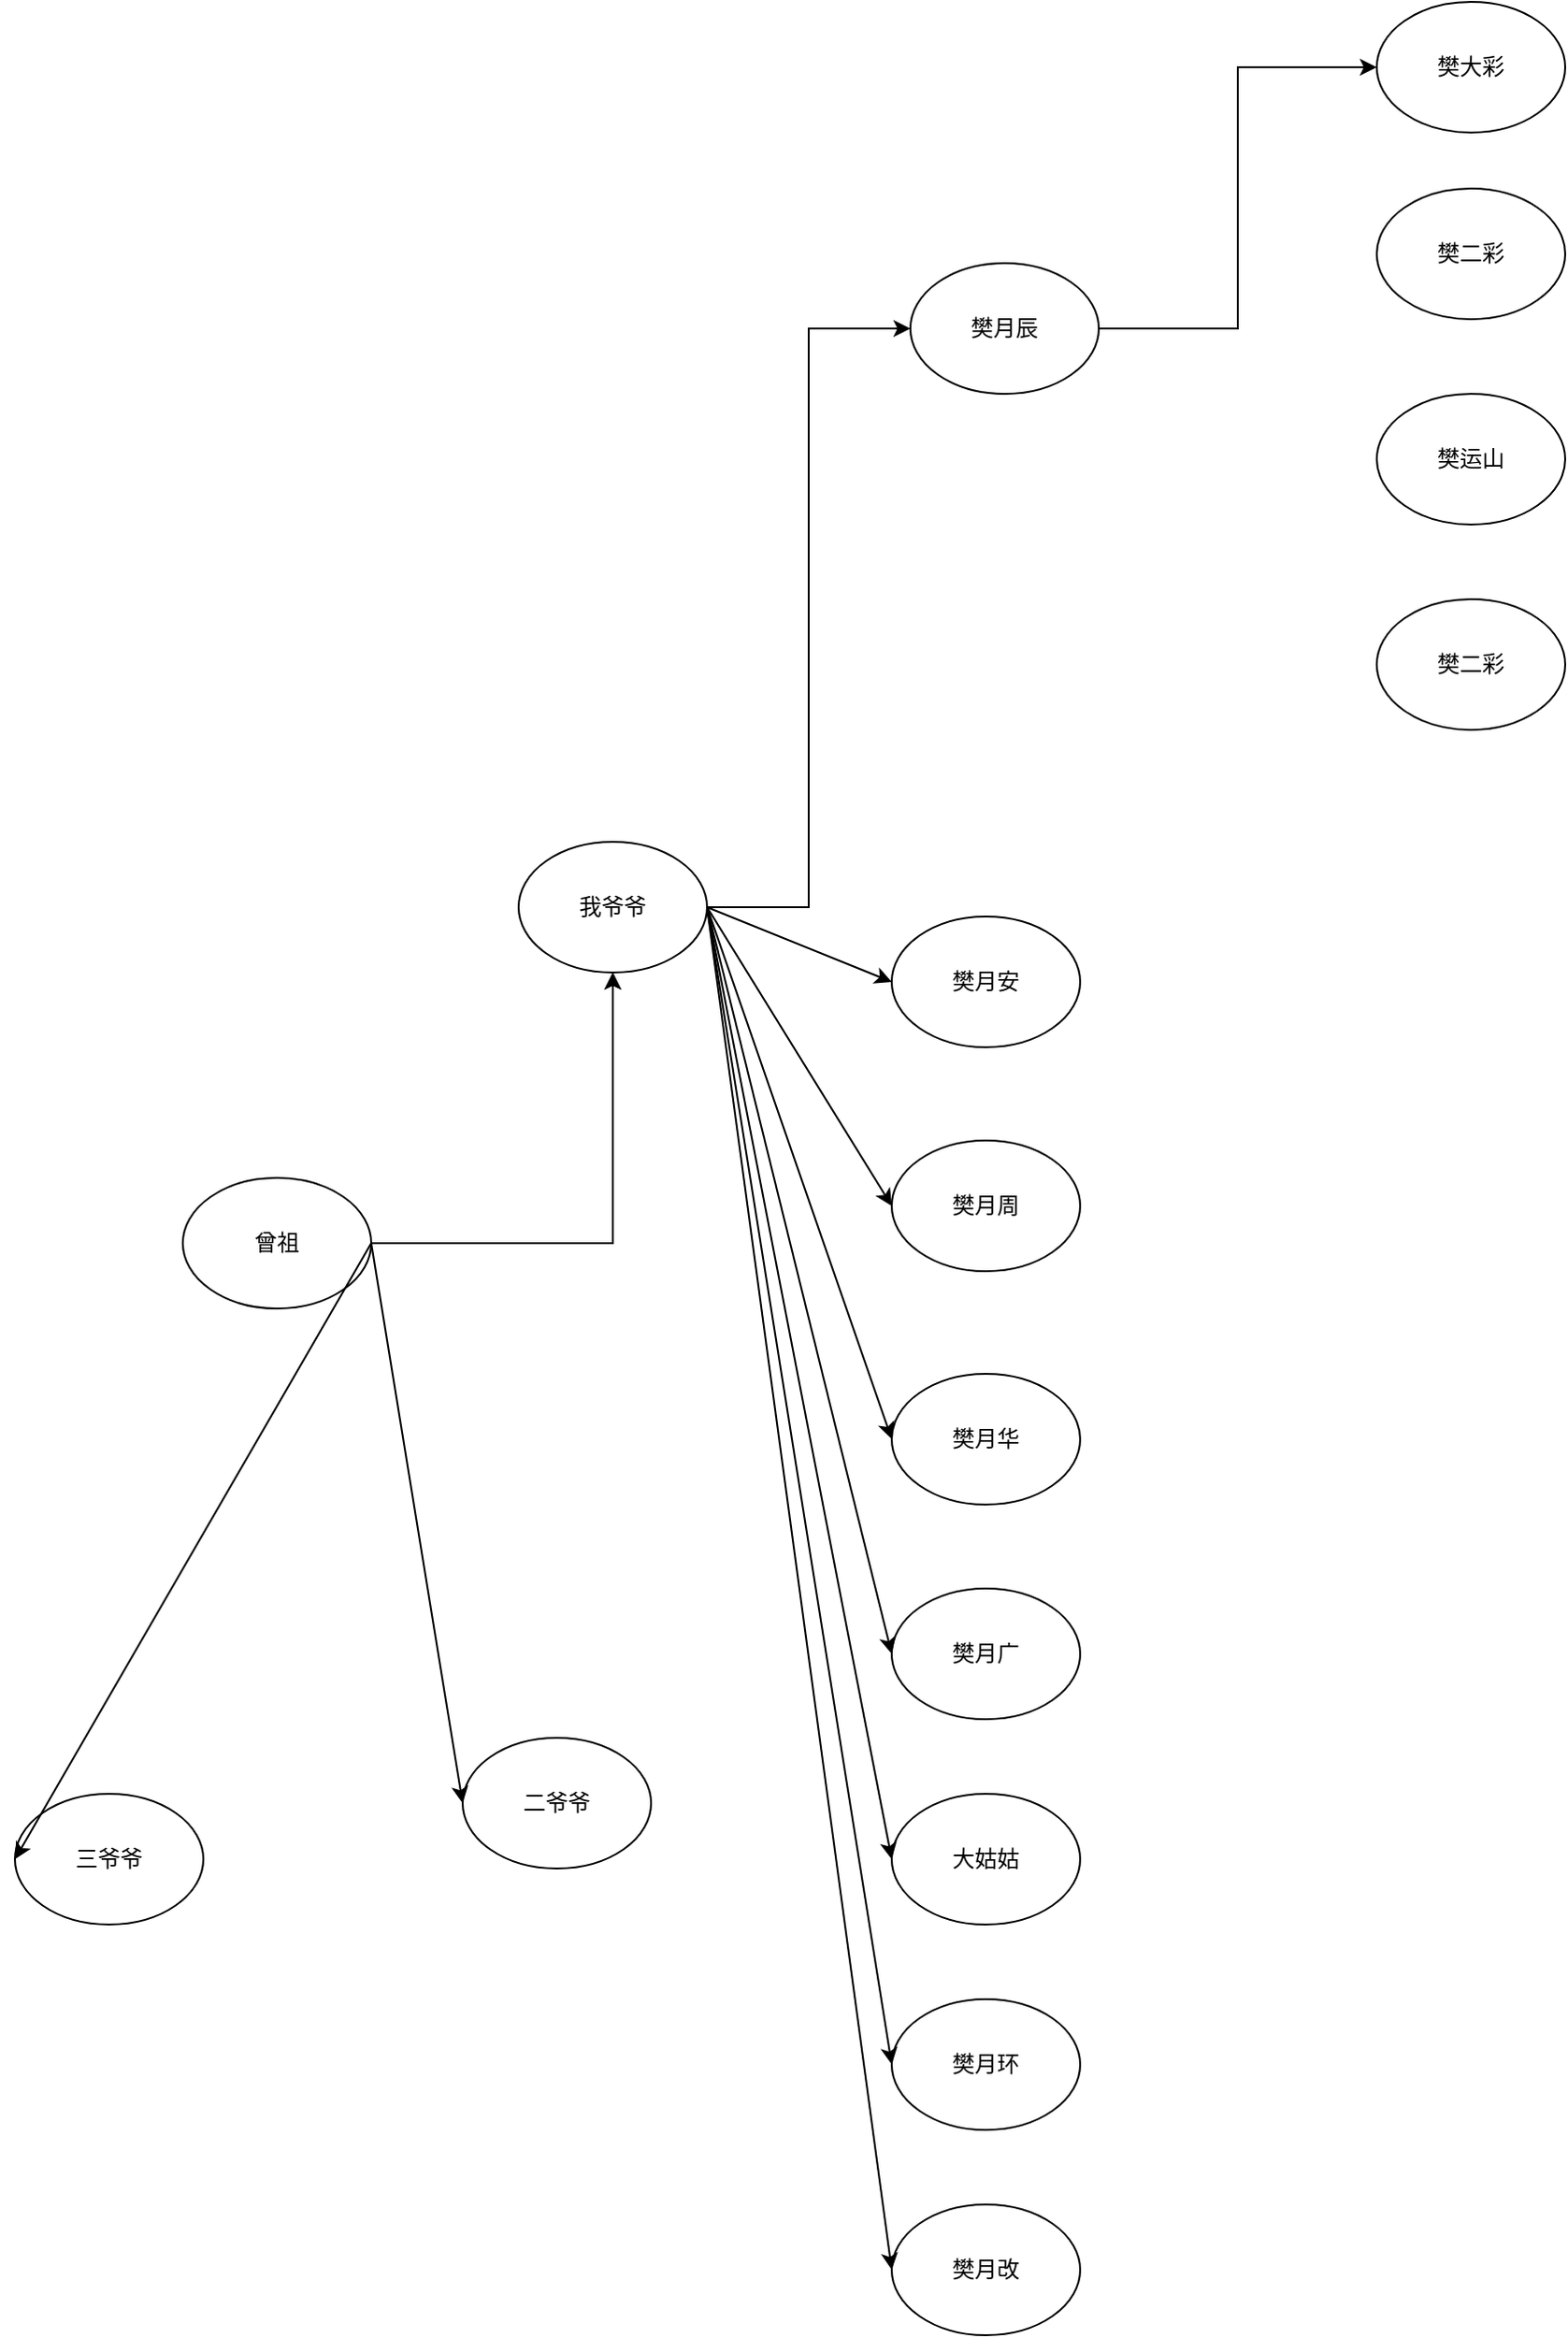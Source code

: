 <mxfile version="23.1.2" type="github">
  <diagram name="Page-1" id="822b0af5-4adb-64df-f703-e8dfc1f81529">
    <mxGraphModel dx="2578" dy="2291" grid="1" gridSize="10" guides="1" tooltips="1" connect="1" arrows="1" fold="1" page="1" pageScale="1" pageWidth="1100" pageHeight="850" background="none" math="0" shadow="0">
      <root>
        <mxCell id="0" />
        <mxCell id="1" parent="0" />
        <mxCell id="mrYq8TOZVtPHyVSn8t1D-2" value="" style="edgeStyle=orthogonalEdgeStyle;rounded=0;orthogonalLoop=1;jettySize=auto;html=1;" edge="1" parent="1" source="7d933b09d9755ecc-15" target="mrYq8TOZVtPHyVSn8t1D-1">
          <mxGeometry relative="1" as="geometry" />
        </mxCell>
        <mxCell id="mrYq8TOZVtPHyVSn8t1D-3" value="" style="edgeStyle=orthogonalEdgeStyle;rounded=0;orthogonalLoop=1;jettySize=auto;html=1;" edge="1" parent="1" source="7d933b09d9755ecc-15" target="mrYq8TOZVtPHyVSn8t1D-1">
          <mxGeometry relative="1" as="geometry" />
        </mxCell>
        <mxCell id="7d933b09d9755ecc-15" value="曾祖" style="ellipse;whiteSpace=wrap;html=1;rounded=0;shadow=0;comic=0;strokeWidth=1;fontFamily=Verdana;" parent="1" vertex="1">
          <mxGeometry x="460" y="320" width="101" height="70" as="geometry" />
        </mxCell>
        <mxCell id="mrYq8TOZVtPHyVSn8t1D-19" style="edgeStyle=orthogonalEdgeStyle;rounded=0;orthogonalLoop=1;jettySize=auto;html=1;exitX=1;exitY=0.5;exitDx=0;exitDy=0;entryX=0;entryY=0.5;entryDx=0;entryDy=0;" edge="1" parent="1" source="mrYq8TOZVtPHyVSn8t1D-1" target="mrYq8TOZVtPHyVSn8t1D-8">
          <mxGeometry relative="1" as="geometry" />
        </mxCell>
        <mxCell id="mrYq8TOZVtPHyVSn8t1D-1" value="我爷爷" style="ellipse;whiteSpace=wrap;html=1;rounded=0;shadow=0;comic=0;strokeWidth=1;fontFamily=Verdana;" vertex="1" parent="1">
          <mxGeometry x="640" y="140" width="101" height="70" as="geometry" />
        </mxCell>
        <mxCell id="mrYq8TOZVtPHyVSn8t1D-4" value="二爷爷" style="ellipse;whiteSpace=wrap;html=1;rounded=0;shadow=0;comic=0;strokeWidth=1;fontFamily=Verdana;" vertex="1" parent="1">
          <mxGeometry x="610" y="620" width="101" height="70" as="geometry" />
        </mxCell>
        <mxCell id="mrYq8TOZVtPHyVSn8t1D-5" value="三爷爷" style="ellipse;whiteSpace=wrap;html=1;rounded=0;shadow=0;comic=0;strokeWidth=1;fontFamily=Verdana;" vertex="1" parent="1">
          <mxGeometry x="370" y="650" width="101" height="70" as="geometry" />
        </mxCell>
        <mxCell id="mrYq8TOZVtPHyVSn8t1D-6" value="" style="endArrow=classic;html=1;rounded=0;exitX=1;exitY=0.5;exitDx=0;exitDy=0;entryX=0;entryY=0.5;entryDx=0;entryDy=0;" edge="1" parent="1" source="7d933b09d9755ecc-15" target="mrYq8TOZVtPHyVSn8t1D-5">
          <mxGeometry width="50" height="50" relative="1" as="geometry">
            <mxPoint x="485.5" y="600" as="sourcePoint" />
            <mxPoint x="535.5" y="550" as="targetPoint" />
          </mxGeometry>
        </mxCell>
        <mxCell id="mrYq8TOZVtPHyVSn8t1D-7" value="" style="endArrow=classic;html=1;rounded=0;exitX=1;exitY=0.5;exitDx=0;exitDy=0;entryX=0;entryY=0.5;entryDx=0;entryDy=0;" edge="1" parent="1" source="7d933b09d9755ecc-15" target="mrYq8TOZVtPHyVSn8t1D-4">
          <mxGeometry width="50" height="50" relative="1" as="geometry">
            <mxPoint x="490" y="530" as="sourcePoint" />
            <mxPoint x="540" y="480" as="targetPoint" />
          </mxGeometry>
        </mxCell>
        <mxCell id="mrYq8TOZVtPHyVSn8t1D-28" value="" style="edgeStyle=orthogonalEdgeStyle;rounded=0;orthogonalLoop=1;jettySize=auto;html=1;entryX=0;entryY=0.5;entryDx=0;entryDy=0;" edge="1" parent="1" source="mrYq8TOZVtPHyVSn8t1D-8" target="mrYq8TOZVtPHyVSn8t1D-27">
          <mxGeometry relative="1" as="geometry">
            <mxPoint x="1151" y="-240" as="targetPoint" />
          </mxGeometry>
        </mxCell>
        <mxCell id="mrYq8TOZVtPHyVSn8t1D-8" value="樊月辰" style="ellipse;whiteSpace=wrap;html=1;rounded=0;shadow=0;comic=0;strokeWidth=1;fontFamily=Verdana;" vertex="1" parent="1">
          <mxGeometry x="850" y="-170" width="101" height="70" as="geometry" />
        </mxCell>
        <mxCell id="mrYq8TOZVtPHyVSn8t1D-12" value="樊月安" style="ellipse;whiteSpace=wrap;html=1;rounded=0;shadow=0;comic=0;strokeWidth=1;fontFamily=Verdana;" vertex="1" parent="1">
          <mxGeometry x="840" y="180" width="101" height="70" as="geometry" />
        </mxCell>
        <mxCell id="mrYq8TOZVtPHyVSn8t1D-13" value="樊月周" style="ellipse;whiteSpace=wrap;html=1;rounded=0;shadow=0;comic=0;strokeWidth=1;fontFamily=Verdana;" vertex="1" parent="1">
          <mxGeometry x="840" y="300" width="101" height="70" as="geometry" />
        </mxCell>
        <mxCell id="mrYq8TOZVtPHyVSn8t1D-14" value="樊月华" style="ellipse;whiteSpace=wrap;html=1;rounded=0;shadow=0;comic=0;strokeWidth=1;fontFamily=Verdana;" vertex="1" parent="1">
          <mxGeometry x="840" y="425" width="101" height="70" as="geometry" />
        </mxCell>
        <mxCell id="mrYq8TOZVtPHyVSn8t1D-15" value="樊月广" style="ellipse;whiteSpace=wrap;html=1;rounded=0;shadow=0;comic=0;strokeWidth=1;fontFamily=Verdana;" vertex="1" parent="1">
          <mxGeometry x="840" y="540" width="101" height="70" as="geometry" />
        </mxCell>
        <mxCell id="mrYq8TOZVtPHyVSn8t1D-16" value="大姑姑" style="ellipse;whiteSpace=wrap;html=1;rounded=0;shadow=0;comic=0;strokeWidth=1;fontFamily=Verdana;" vertex="1" parent="1">
          <mxGeometry x="840" y="650" width="101" height="70" as="geometry" />
        </mxCell>
        <mxCell id="mrYq8TOZVtPHyVSn8t1D-17" value="樊月环" style="ellipse;whiteSpace=wrap;html=1;rounded=0;shadow=0;comic=0;strokeWidth=1;fontFamily=Verdana;" vertex="1" parent="1">
          <mxGeometry x="840" y="760" width="101" height="70" as="geometry" />
        </mxCell>
        <mxCell id="mrYq8TOZVtPHyVSn8t1D-18" value="樊月改" style="ellipse;whiteSpace=wrap;html=1;rounded=0;shadow=0;comic=0;strokeWidth=1;fontFamily=Verdana;" vertex="1" parent="1">
          <mxGeometry x="840" y="870" width="101" height="70" as="geometry" />
        </mxCell>
        <mxCell id="mrYq8TOZVtPHyVSn8t1D-20" value="" style="endArrow=classic;html=1;rounded=0;exitX=1;exitY=0.5;exitDx=0;exitDy=0;entryX=0;entryY=0.5;entryDx=0;entryDy=0;" edge="1" parent="1" source="mrYq8TOZVtPHyVSn8t1D-1" target="mrYq8TOZVtPHyVSn8t1D-12">
          <mxGeometry width="50" height="50" relative="1" as="geometry">
            <mxPoint x="1280" y="760" as="sourcePoint" />
            <mxPoint x="1330" y="710" as="targetPoint" />
          </mxGeometry>
        </mxCell>
        <mxCell id="mrYq8TOZVtPHyVSn8t1D-21" value="" style="endArrow=classic;html=1;rounded=0;exitX=1;exitY=0.5;exitDx=0;exitDy=0;entryX=0;entryY=0.5;entryDx=0;entryDy=0;" edge="1" parent="1" source="mrYq8TOZVtPHyVSn8t1D-1" target="mrYq8TOZVtPHyVSn8t1D-13">
          <mxGeometry width="50" height="50" relative="1" as="geometry">
            <mxPoint x="1280" y="760" as="sourcePoint" />
            <mxPoint x="1330" y="710" as="targetPoint" />
          </mxGeometry>
        </mxCell>
        <mxCell id="mrYq8TOZVtPHyVSn8t1D-22" value="" style="endArrow=classic;html=1;rounded=0;exitX=1;exitY=0.5;exitDx=0;exitDy=0;entryX=0;entryY=0.5;entryDx=0;entryDy=0;" edge="1" parent="1" source="mrYq8TOZVtPHyVSn8t1D-1" target="mrYq8TOZVtPHyVSn8t1D-14">
          <mxGeometry width="50" height="50" relative="1" as="geometry">
            <mxPoint x="1280" y="760" as="sourcePoint" />
            <mxPoint x="1330" y="710" as="targetPoint" />
          </mxGeometry>
        </mxCell>
        <mxCell id="mrYq8TOZVtPHyVSn8t1D-23" value="" style="endArrow=classic;html=1;rounded=0;exitX=1;exitY=0.5;exitDx=0;exitDy=0;entryX=0;entryY=0.5;entryDx=0;entryDy=0;" edge="1" parent="1" source="mrYq8TOZVtPHyVSn8t1D-1" target="mrYq8TOZVtPHyVSn8t1D-15">
          <mxGeometry width="50" height="50" relative="1" as="geometry">
            <mxPoint x="1280" y="760" as="sourcePoint" />
            <mxPoint x="1330" y="710" as="targetPoint" />
          </mxGeometry>
        </mxCell>
        <mxCell id="mrYq8TOZVtPHyVSn8t1D-24" value="" style="endArrow=classic;html=1;rounded=0;exitX=1;exitY=0.5;exitDx=0;exitDy=0;entryX=0;entryY=0.5;entryDx=0;entryDy=0;" edge="1" parent="1" source="mrYq8TOZVtPHyVSn8t1D-1" target="mrYq8TOZVtPHyVSn8t1D-16">
          <mxGeometry width="50" height="50" relative="1" as="geometry">
            <mxPoint x="1280" y="760" as="sourcePoint" />
            <mxPoint x="1330" y="710" as="targetPoint" />
          </mxGeometry>
        </mxCell>
        <mxCell id="mrYq8TOZVtPHyVSn8t1D-25" value="" style="endArrow=classic;html=1;rounded=0;exitX=1;exitY=0.5;exitDx=0;exitDy=0;entryX=0;entryY=0.5;entryDx=0;entryDy=0;" edge="1" parent="1" source="mrYq8TOZVtPHyVSn8t1D-1" target="mrYq8TOZVtPHyVSn8t1D-17">
          <mxGeometry width="50" height="50" relative="1" as="geometry">
            <mxPoint x="1280" y="760" as="sourcePoint" />
            <mxPoint x="1330" y="710" as="targetPoint" />
          </mxGeometry>
        </mxCell>
        <mxCell id="mrYq8TOZVtPHyVSn8t1D-26" value="" style="endArrow=classic;html=1;rounded=0;exitX=1;exitY=0.5;exitDx=0;exitDy=0;entryX=0;entryY=0.5;entryDx=0;entryDy=0;" edge="1" parent="1" source="mrYq8TOZVtPHyVSn8t1D-1" target="mrYq8TOZVtPHyVSn8t1D-18">
          <mxGeometry width="50" height="50" relative="1" as="geometry">
            <mxPoint x="1280" y="760" as="sourcePoint" />
            <mxPoint x="1330" y="710" as="targetPoint" />
          </mxGeometry>
        </mxCell>
        <mxCell id="mrYq8TOZVtPHyVSn8t1D-27" value="樊大彩" style="ellipse;whiteSpace=wrap;html=1;rounded=0;shadow=0;comic=0;strokeWidth=1;fontFamily=Verdana;" vertex="1" parent="1">
          <mxGeometry x="1100" y="-310" width="101" height="70" as="geometry" />
        </mxCell>
        <mxCell id="mrYq8TOZVtPHyVSn8t1D-29" value="樊二彩" style="ellipse;whiteSpace=wrap;html=1;rounded=0;shadow=0;comic=0;strokeWidth=1;fontFamily=Verdana;" vertex="1" parent="1">
          <mxGeometry x="1100" y="-210" width="101" height="70" as="geometry" />
        </mxCell>
        <mxCell id="mrYq8TOZVtPHyVSn8t1D-30" value="樊运山" style="ellipse;whiteSpace=wrap;html=1;rounded=0;shadow=0;comic=0;strokeWidth=1;fontFamily=Verdana;" vertex="1" parent="1">
          <mxGeometry x="1100" y="-100" width="101" height="70" as="geometry" />
        </mxCell>
        <mxCell id="mrYq8TOZVtPHyVSn8t1D-31" value="樊二彩" style="ellipse;whiteSpace=wrap;html=1;rounded=0;shadow=0;comic=0;strokeWidth=1;fontFamily=Verdana;" vertex="1" parent="1">
          <mxGeometry x="1100" y="10" width="101" height="70" as="geometry" />
        </mxCell>
      </root>
    </mxGraphModel>
  </diagram>
</mxfile>
